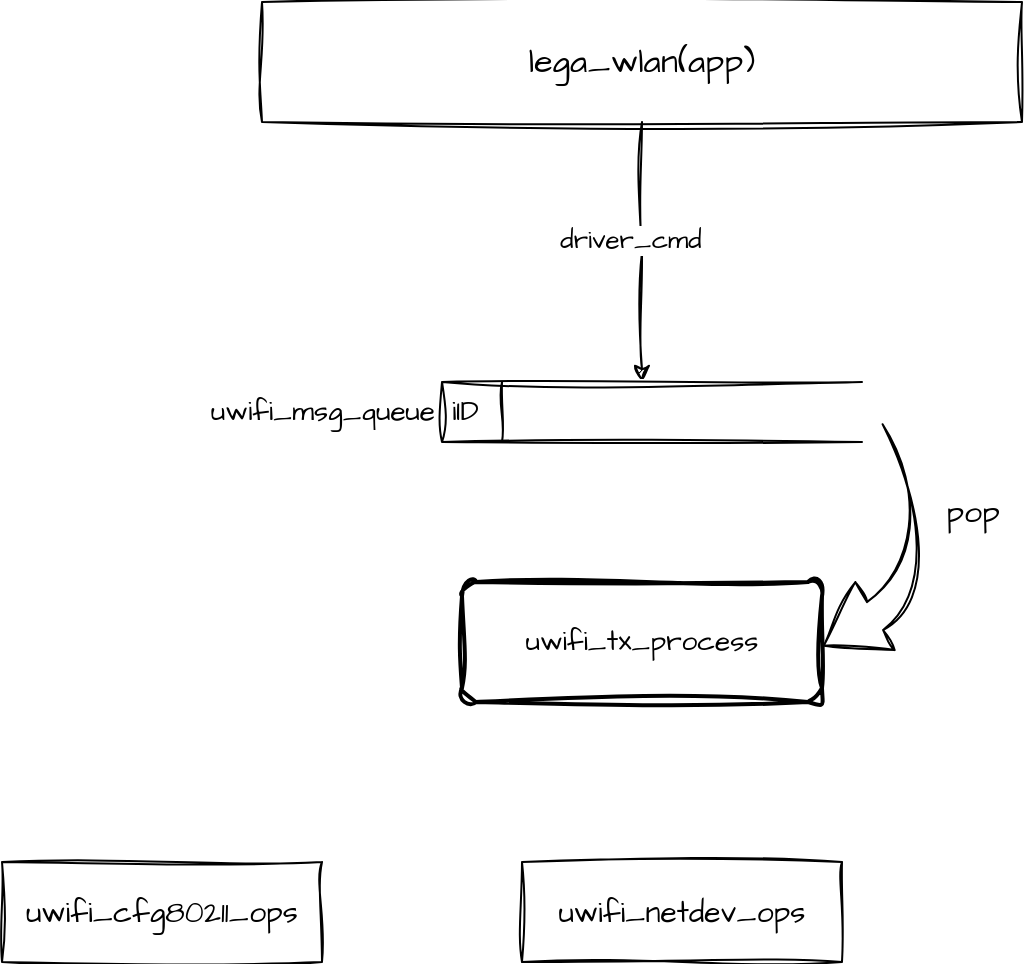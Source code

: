 <mxfile version="24.0.6" type="github">
  <diagram name="Page-1" id="12e1b939-464a-85fe-373e-61e167be1490">
    <mxGraphModel dx="1372" dy="745" grid="1" gridSize="10" guides="1" tooltips="1" connect="1" arrows="1" fold="1" page="1" pageScale="1.5" pageWidth="1169" pageHeight="826" background="none" math="0" shadow="0">
      <root>
        <mxCell id="0" />
        <mxCell id="1" parent="0" />
        <mxCell id="yztCQqR7ki3eF70dfu_K-3" style="edgeStyle=orthogonalEdgeStyle;rounded=0;sketch=1;hachureGap=4;jiggle=2;curveFitting=1;orthogonalLoop=1;jettySize=auto;html=1;entryX=0.5;entryY=0;entryDx=0;entryDy=0;fontFamily=Architects Daughter;fontSource=https%3A%2F%2Ffonts.googleapis.com%2Fcss%3Ffamily%3DArchitects%2BDaughter;" edge="1" parent="1" source="yztCQqR7ki3eF70dfu_K-1">
          <mxGeometry relative="1" as="geometry">
            <mxPoint x="620" y="690" as="targetPoint" />
          </mxGeometry>
        </mxCell>
        <mxCell id="yztCQqR7ki3eF70dfu_K-5" value="&lt;font style=&quot;font-size: 13px;&quot;&gt;driver_cmd&lt;/font&gt;" style="edgeLabel;html=1;align=center;verticalAlign=middle;resizable=0;points=[];sketch=1;hachureGap=4;jiggle=2;curveFitting=1;fontFamily=Architects Daughter;fontSource=https%3A%2F%2Ffonts.googleapis.com%2Fcss%3Ffamily%3DArchitects%2BDaughter;" vertex="1" connectable="0" parent="yztCQqR7ki3eF70dfu_K-3">
          <mxGeometry x="-0.092" y="-6" relative="1" as="geometry">
            <mxPoint as="offset" />
          </mxGeometry>
        </mxCell>
        <mxCell id="yztCQqR7ki3eF70dfu_K-1" value="&lt;font style=&quot;font-size: 17px;&quot;&gt;lega_wlan(app)&lt;/font&gt;" style="rounded=0;whiteSpace=wrap;html=1;sketch=1;hachureGap=4;jiggle=2;curveFitting=1;fontFamily=Architects Daughter;fontSource=https%3A%2F%2Ffonts.googleapis.com%2Fcss%3Ffamily%3DArchitects%2BDaughter;" vertex="1" parent="1">
          <mxGeometry x="430" y="500" width="380" height="60" as="geometry" />
        </mxCell>
        <mxCell id="yztCQqR7ki3eF70dfu_K-7" value="&lt;font style=&quot;font-size: 14px;&quot;&gt;iID&lt;/font&gt;" style="html=1;dashed=0;whiteSpace=wrap;shape=mxgraph.dfd.dataStoreID;align=left;spacingLeft=3;points=[[0,0],[0.5,0],[1,0],[0,0.5],[1,0.5],[0,1],[0.5,1],[1,1]];sketch=1;hachureGap=4;jiggle=2;curveFitting=1;fontFamily=Architects Daughter;fontSource=https%3A%2F%2Ffonts.googleapis.com%2Fcss%3Ffamily%3DArchitects%2BDaughter;" vertex="1" parent="1">
          <mxGeometry x="520" y="690" width="210" height="30" as="geometry" />
        </mxCell>
        <mxCell id="yztCQqR7ki3eF70dfu_K-8" value="&lt;font style=&quot;font-size: 14px;&quot;&gt;uwifi_msg_queue&lt;/font&gt;" style="text;html=1;align=center;verticalAlign=middle;resizable=0;points=[];autosize=1;strokeColor=none;fillColor=none;fontFamily=Architects Daughter;fontSource=https%3A%2F%2Ffonts.googleapis.com%2Fcss%3Ffamily%3DArchitects%2BDaughter;" vertex="1" parent="1">
          <mxGeometry x="390" y="690" width="140" height="30" as="geometry" />
        </mxCell>
        <mxCell id="yztCQqR7ki3eF70dfu_K-9" value="&lt;span style=&quot;font-size: 14px; text-wrap: nowrap;&quot;&gt;uwifi_tx_process&lt;/span&gt;" style="rounded=1;whiteSpace=wrap;html=1;absoluteArcSize=1;arcSize=14;strokeWidth=2;sketch=1;hachureGap=4;jiggle=2;curveFitting=1;fontFamily=Architects Daughter;fontSource=https%3A%2F%2Ffonts.googleapis.com%2Fcss%3Ffamily%3DArchitects%2BDaughter;" vertex="1" parent="1">
          <mxGeometry x="530" y="790" width="180" height="60" as="geometry" />
        </mxCell>
        <mxCell id="yztCQqR7ki3eF70dfu_K-14" value="" style="html=1;shadow=0;dashed=0;align=center;verticalAlign=middle;shape=mxgraph.arrows2.jumpInArrow;dy=8.08;dx=29.68;arrowHead=39.27;sketch=1;hachureGap=4;jiggle=2;curveFitting=1;fontFamily=Architects Daughter;fontSource=https%3A%2F%2Ffonts.googleapis.com%2Fcss%3Ffamily%3DArchitects%2BDaughter;rotation=-210;" vertex="1" parent="1">
          <mxGeometry x="690" y="724.61" width="80.93" height="100.79" as="geometry" />
        </mxCell>
        <mxCell id="yztCQqR7ki3eF70dfu_K-17" value="&lt;font style=&quot;font-size: 16px;&quot;&gt;pop&lt;/font&gt;" style="text;html=1;align=center;verticalAlign=middle;resizable=0;points=[];autosize=1;strokeColor=none;fillColor=none;fontFamily=Architects Daughter;fontSource=https%3A%2F%2Ffonts.googleapis.com%2Fcss%3Ffamily%3DArchitects%2BDaughter;" vertex="1" parent="1">
          <mxGeometry x="760" y="740" width="50" height="30" as="geometry" />
        </mxCell>
        <mxCell id="yztCQqR7ki3eF70dfu_K-19" value="&lt;font style=&quot;font-size: 15px;&quot;&gt;uwifi_cfg80211_ops&lt;/font&gt;" style="rounded=0;whiteSpace=wrap;html=1;sketch=1;hachureGap=4;jiggle=2;curveFitting=1;fontFamily=Architects Daughter;fontSource=https%3A%2F%2Ffonts.googleapis.com%2Fcss%3Ffamily%3DArchitects%2BDaughter;" vertex="1" parent="1">
          <mxGeometry x="300" y="930" width="160" height="50" as="geometry" />
        </mxCell>
        <mxCell id="yztCQqR7ki3eF70dfu_K-20" value="&lt;font style=&quot;font-size: 15px;&quot;&gt;uwifi_netdev_ops&lt;/font&gt;" style="rounded=0;whiteSpace=wrap;html=1;sketch=1;hachureGap=4;jiggle=2;curveFitting=1;fontFamily=Architects Daughter;fontSource=https%3A%2F%2Ffonts.googleapis.com%2Fcss%3Ffamily%3DArchitects%2BDaughter;" vertex="1" parent="1">
          <mxGeometry x="560" y="930" width="160" height="50" as="geometry" />
        </mxCell>
      </root>
    </mxGraphModel>
  </diagram>
</mxfile>
